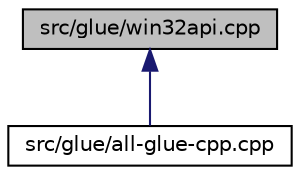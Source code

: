 digraph "src/glue/win32api.cpp"
{
 // LATEX_PDF_SIZE
  edge [fontname="Helvetica",fontsize="10",labelfontname="Helvetica",labelfontsize="10"];
  node [fontname="Helvetica",fontsize="10",shape=record];
  Node1 [label="src/glue/win32api.cpp",height=0.2,width=0.4,color="black", fillcolor="grey75", style="filled", fontcolor="black",tooltip=" "];
  Node1 -> Node2 [dir="back",color="midnightblue",fontsize="10",style="solid",fontname="Helvetica"];
  Node2 [label="src/glue/all-glue-cpp.cpp",height=0.2,width=0.4,color="black", fillcolor="white", style="filled",URL="$all-glue-cpp_8cpp.html",tooltip=" "];
}
